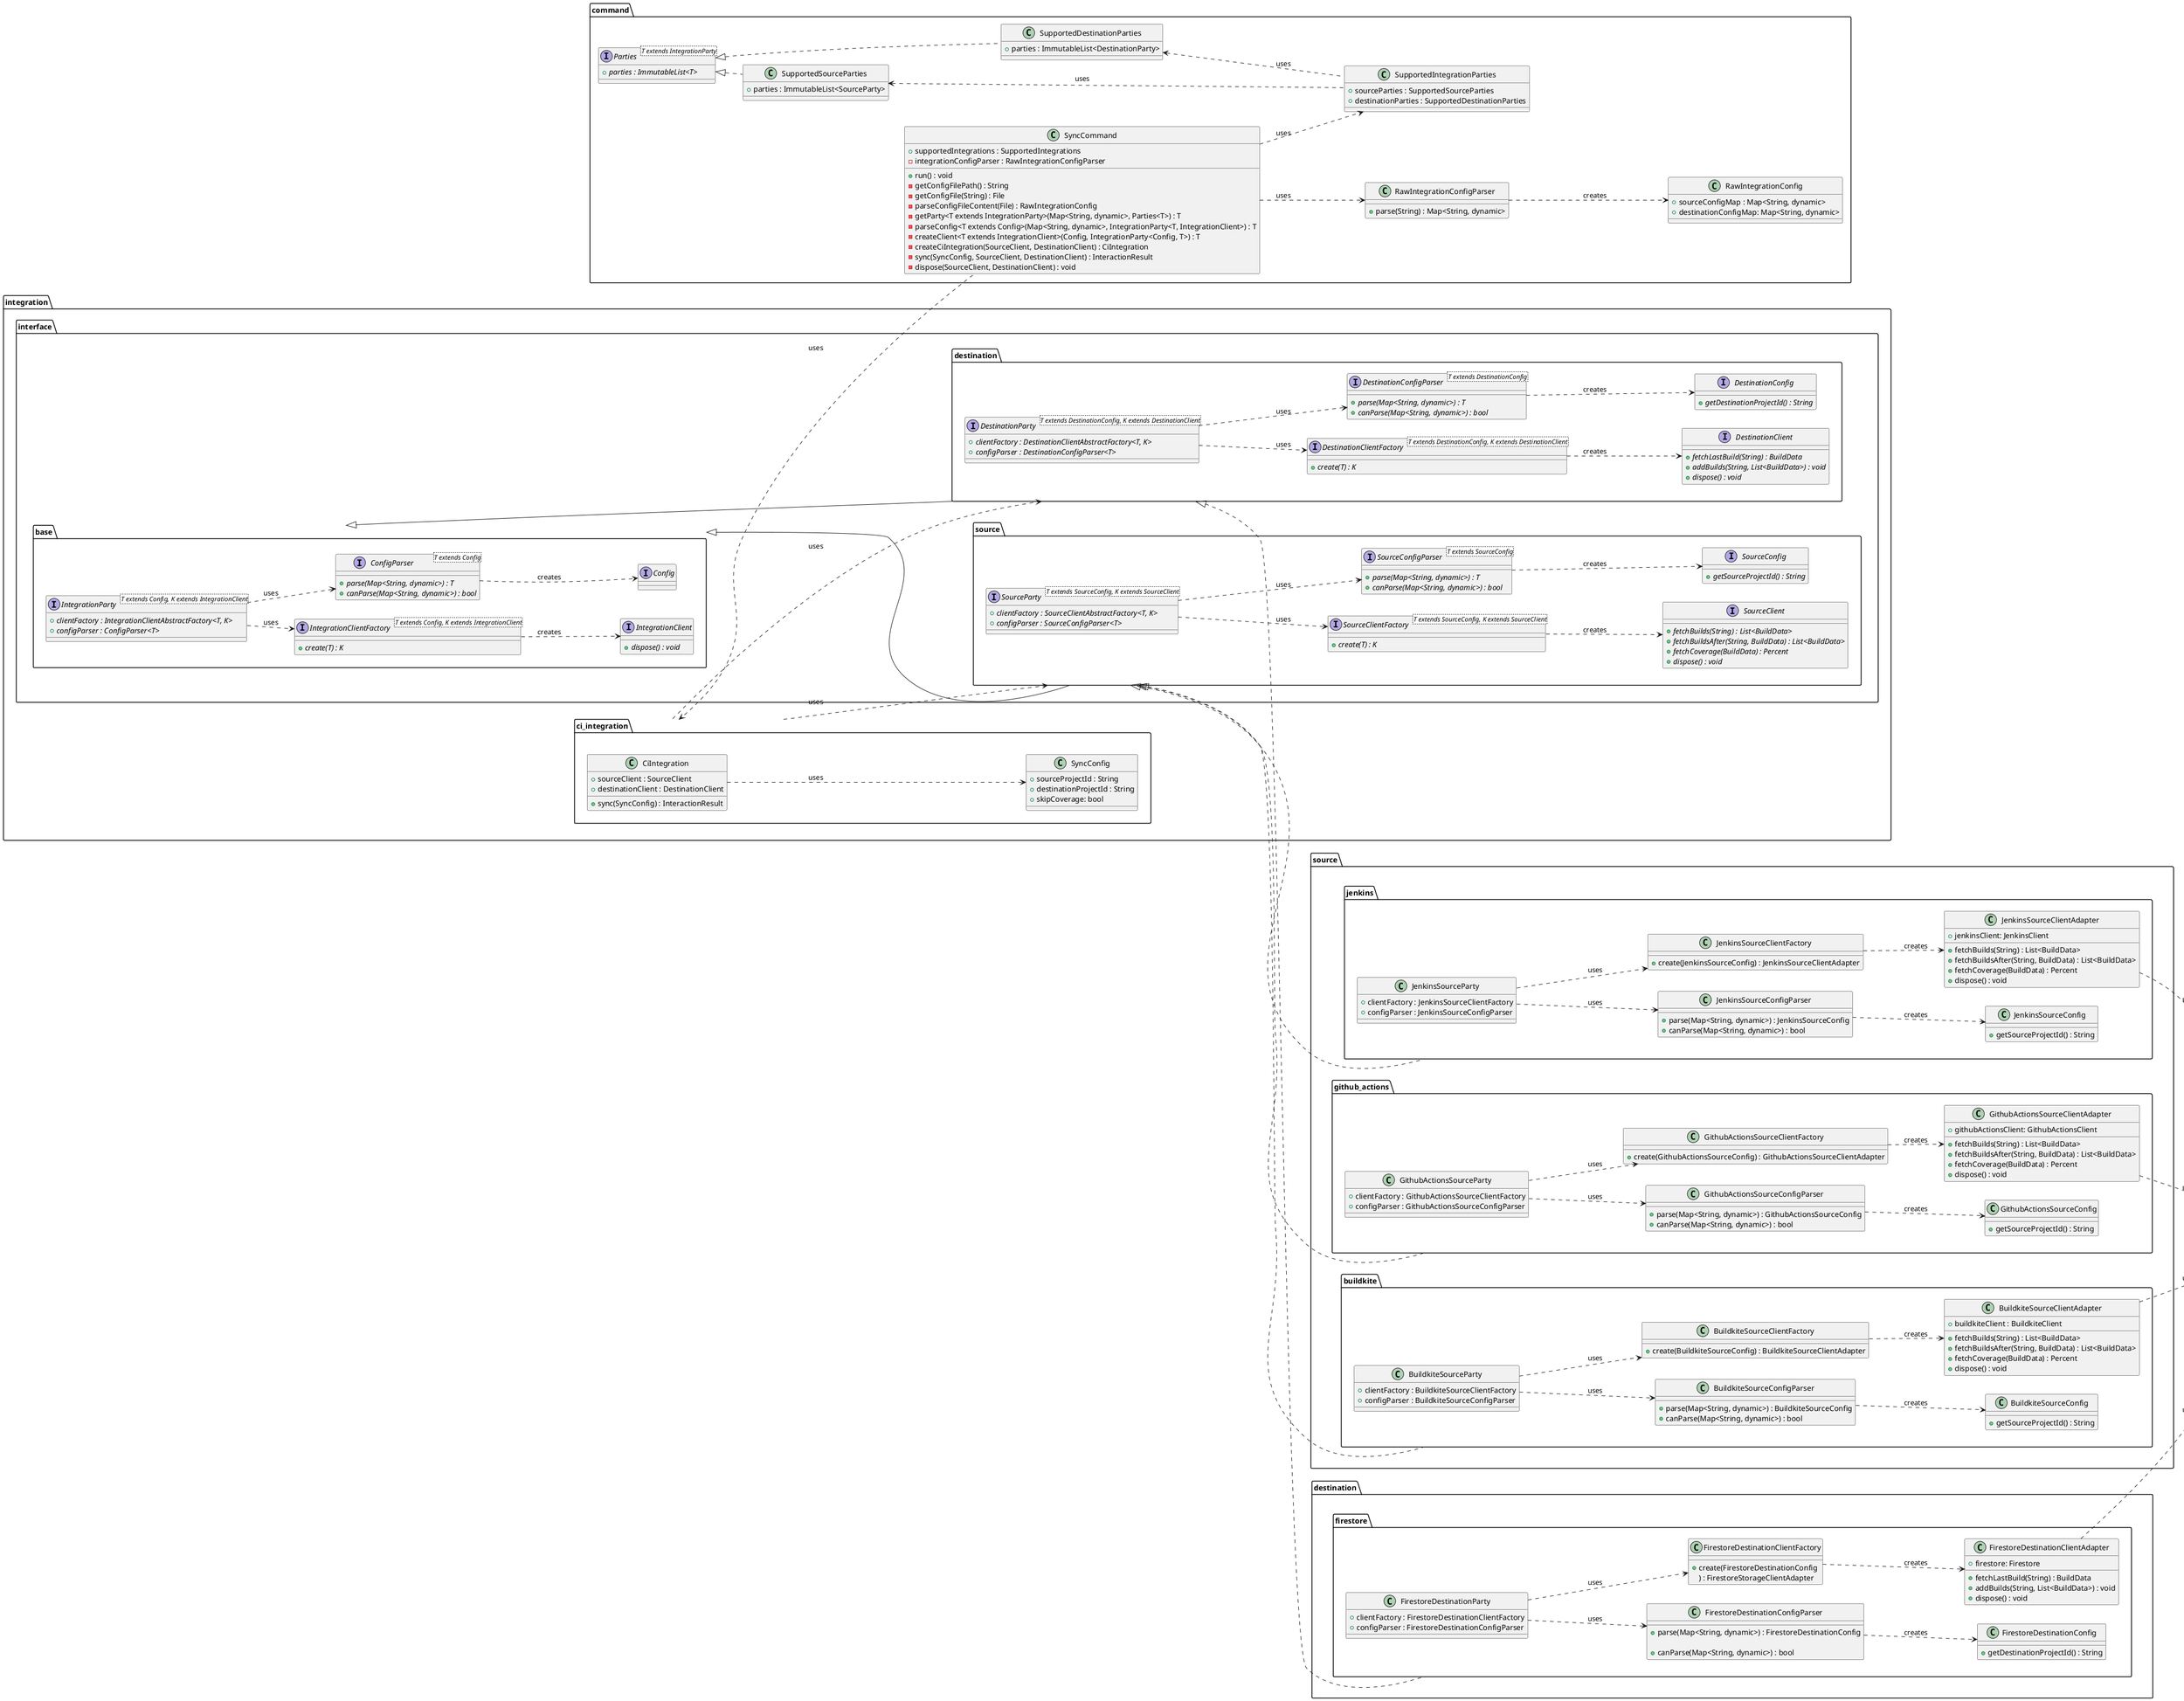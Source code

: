 @startuml ci_integration_class_diagram
left to right direction

package client {
  class JenkinsClient
  class GithubActionsClient
  class BuildkiteClient
  class Firestore
}

package integration.interface.source {
  interface SourceConfig {
    + {abstract} getSourceProjectId() : String
  }

  interface SourceClientFactory<T extends SourceConfig, K extends SourceClient> {
    + {abstract} create(T) : K
  }

  interface SourceParty<T extends SourceConfig, K extends SourceClient> {
    + {abstract} clientFactory : SourceClientAbstractFactory<T, K>
    + {abstract} configParser : SourceConfigParser<T>
  }

  interface SourceConfigParser<T extends SourceConfig> {
    + {abstract} parse(Map<String, dynamic>) : T
    + {abstract} canParse(Map<String, dynamic>) : bool
  }

  interface SourceClient {
    + {abstract} fetchBuilds(String) : List<BuildData>
    + {abstract} fetchBuildsAfter(String, BuildData) : List<BuildData>
    + {abstract} fetchCoverage(BuildData) : Percent
    + {abstract} dispose() : void
  }

  SourceClientFactory ..> SourceClient : creates
  SourceConfigParser ..> SourceConfig : creates
  SourceParty ..> SourceConfigParser : uses
  SourceParty ..> SourceClientFactory : uses
}

package integration.interface.destination {
  interface DestinationConfig {
    + {abstract} getDestinationProjectId() : String
  }

  interface DestinationClientFactory<T extends DestinationConfig, K extends DestinationClient> {
    + {abstract} create(T) : K
  }

  interface DestinationParty<T extends DestinationConfig, K extends DestinationClient> {
    + {abstract} clientFactory : DestinationClientAbstractFactory<T, K>
    + {abstract} configParser : DestinationConfigParser<T>
  }

  interface DestinationConfigParser<T extends DestinationConfig> {
    + {abstract} parse(Map<String, dynamic>) : T
    + {abstract} canParse(Map<String, dynamic>) : bool
  }

  interface DestinationClient {
    + {abstract} fetchLastBuild(String) : BuildData
    + {abstract} addBuilds(String, List<BuildData>) : void
    + {abstract} dispose() : void
  }

  DestinationClientFactory ..> DestinationClient : creates
  DestinationConfigParser ..> DestinationConfig : creates
  DestinationParty ..> DestinationConfigParser : uses
  DestinationParty ..> DestinationClientFactory : uses
}


together {
  package source.jenkins {
    class JenkinsSourceParty {
      + clientFactory : JenkinsSourceClientFactory
      + configParser : JenkinsSourceConfigParser
    }

    class JenkinsSourceConfig {
      + getSourceProjectId() : String
    }

    class JenkinsSourceConfigParser {
      + parse(Map<String, dynamic>) : JenkinsSourceConfig
      + canParse(Map<String, dynamic>) : bool
    }

    class JenkinsSourceClientAdapter {
      + jenkinsClient: JenkinsClient
      + fetchBuilds(String) : List<BuildData>
      + fetchBuildsAfter(String, BuildData) : List<BuildData>
      + fetchCoverage(BuildData) : Percent
      + dispose() : void
    }

    class JenkinsSourceClientFactory {
      + create(JenkinsSourceConfig) : JenkinsSourceClientAdapter
    }

    JenkinsSourceConfigParser ..> JenkinsSourceConfig : creates
    JenkinsSourceClientAdapter ..> JenkinsClient : uses
    JenkinsSourceClientFactory ..> JenkinsSourceClientAdapter : creates
    JenkinsSourceParty ..> JenkinsSourceConfigParser : uses
    JenkinsSourceParty ..> JenkinsSourceClientFactory : uses
  }

  package source.github_actions {
    class GithubActionsSourceParty {
      + clientFactory : GithubActionsSourceClientFactory
      + configParser : GithubActionsSourceConfigParser
    }

    class GithubActionsSourceConfig {
      + getSourceProjectId() : String
    }

    class GithubActionsSourceConfigParser {
      + parse(Map<String, dynamic>) : GithubActionsSourceConfig
      + canParse(Map<String, dynamic>) : bool
    }

    class GithubActionsSourceClientAdapter {
      + githubActionsClient: GithubActionsClient
      + fetchBuilds(String) : List<BuildData>
      + fetchBuildsAfter(String, BuildData) : List<BuildData>
      + fetchCoverage(BuildData) : Percent
      + dispose() : void
    }

    class GithubActionsSourceClientFactory {
      + create(GithubActionsSourceConfig) : GithubActionsSourceClientAdapter
    }

    GithubActionsSourceConfigParser ..> GithubActionsSourceConfig : creates
    GithubActionsSourceClientAdapter ..> GithubActionsClient : uses
    GithubActionsSourceClientFactory ..> GithubActionsSourceClientAdapter : creates
    GithubActionsSourceParty ..> GithubActionsSourceConfigParser : uses
    GithubActionsSourceParty ..> GithubActionsSourceClientFactory : uses
  }

  package source.buildkite {
    class BuildkiteSourceConfig {
      + getSourceProjectId() : String
    }

    class BuildkiteSourceConfigParser {
      + parse(Map<String, dynamic>) : BuildkiteSourceConfig
      + canParse(Map<String, dynamic>) : bool
    }

    class BuildkiteSourceClientAdapter {
      + buildkiteClient : BuildkiteClient
      + fetchBuilds(String) : List<BuildData>
      + fetchBuildsAfter(String, BuildData) : List<BuildData>
      + fetchCoverage(BuildData) : Percent
      + dispose() : void
    }

    class BuildkiteSourceClientFactory {
      + create(BuildkiteSourceConfig) : BuildkiteSourceClientAdapter
    }

    class BuildkiteSourceParty {
      + clientFactory : BuildkiteSourceClientFactory
      + configParser : BuildkiteSourceConfigParser
    }

    BuildkiteSourceConfigParser ..> BuildkiteSourceConfig : creates
    BuildkiteSourceClientAdapter ..> BuildkiteClient : uses
    BuildkiteSourceClientFactory ..> BuildkiteSourceClientAdapter : creates
    BuildkiteSourceParty ..> BuildkiteSourceConfigParser : uses
    BuildkiteSourceParty ..> BuildkiteSourceClientFactory : uses
  }

  package destination.firestore {
    class FirestoreDestinationParty {
      + clientFactory : FirestoreDestinationClientFactory
      + configParser : FirestoreDestinationConfigParser
    }

    class FirestoreDestinationConfig {
      + getDestinationProjectId() : String
    }

    class FirestoreDestinationConfigParser {
      + parse(Map<String, dynamic>) : FirestoreDestinationConfig

      + canParse(Map<String, dynamic>) : bool
    }

    class FirestoreDestinationClientAdapter {
      + firestore: Firestore
      + fetchLastBuild(String) : BuildData
      + addBuilds(String, List<BuildData>) : void
      + dispose() : void
    }

    class FirestoreDestinationClientFactory {
      + create(FirestoreDestinationConfig
      ) : FirestoreStorageClientAdapter
    }

    FirestoreDestinationConfigParser ..> FirestoreDestinationConfig : creates
    FirestoreDestinationClientAdapter ..> Firestore : uses
    FirestoreDestinationParty ..> FirestoreDestinationClientFactory : uses
    FirestoreDestinationClientFactory ..> FirestoreDestinationClientAdapter : creates
    FirestoreDestinationParty ..> FirestoreDestinationConfigParser : uses
  }
}

package integration.interface.base {
  interface Config

  interface IntegrationClientFactory<T extends Config, K extends IntegrationClient> {
    + {abstract} create(T) : K
  }

  interface IntegrationParty<T extends Config, K extends IntegrationClient> {
    + {abstract} clientFactory : IntegrationClientAbstractFactory<T, K>
    + {abstract} configParser : ConfigParser<T>
  }

  interface IntegrationClient {
    + {abstract} dispose() : void
  }

  interface ConfigParser<T extends Config> {
    + {abstract} parse(Map<String, dynamic>) : T
    + {abstract} canParse(Map<String, dynamic>) : bool
  }

  IntegrationClientFactory ..> IntegrationClient : creates
  ConfigParser ..> Config : creates
  IntegrationParty ..> ConfigParser : uses
  IntegrationParty ..> IntegrationClientFactory : uses
}

package command {
  interface Parties<T extends IntegrationParty> {
    + {abstract} parties : ImmutableList<T>
  }

  class SupportedSourceParties {
    + parties : ImmutableList<SourceParty>
  }

  class SupportedDestinationParties {
    + parties : ImmutableList<DestinationParty>
  }

  class SupportedIntegrationParties {
    + sourceParties : SupportedSourceParties
    + destinationParties : SupportedDestinationParties
  }

  class SyncCommand {
    + supportedIntegrations : SupportedIntegrations
    - integrationConfigParser : RawIntegrationConfigParser
    + run() : void
    - getConfigFilePath() : String
    - getConfigFile(String) : File
    - parseConfigFileContent(File) : RawIntegrationConfig
    - getParty<T extends IntegrationParty>(Map<String, dynamic>, Parties<T>) : T
    - parseConfig<T extends Config>(Map<String, dynamic>, IntegrationParty<T, IntegrationClient>) : T
    - createClient<T extends IntegrationClient>(Config, IntegrationParty<Config, T>) : T
    - createCiIntegration(SourceClient, DestinationClient) : CiIntegration
    - sync(SyncConfig, SourceClient, DestinationClient) : InteractionResult
    - dispose(SourceClient, DestinationClient) : void
  }

  class RawIntegrationConfig {
    + sourceConfigMap : Map<String, dynamic>
    + destinationConfigMap: Map<String, dynamic>
  }

  class RawIntegrationConfigParser {
    + parse(String) : Map<String, dynamic>
  }

  Parties <|. SupportedSourceParties
  Parties <|.. SupportedDestinationParties
  SupportedSourceParties <.. SupportedIntegrationParties : uses
  SupportedDestinationParties <.. SupportedIntegrationParties : uses

  SyncCommand ..> SupportedIntegrationParties : uses
  SyncCommand ..> RawIntegrationConfigParser : uses
  RawIntegrationConfigParser ..> RawIntegrationConfig : creates
}

package integration.ci_integration {
  class CiIntegration {
    + sourceClient : SourceClient
    + destinationClient : DestinationClient
    + sync(SyncConfig) : InteractionResult
  }

  class SyncConfig {
    + sourceProjectId : String
    + destinationProjectId : String
    + skipCoverage: bool
  }

  CiIntegration ..> SyncConfig : uses
}

integration.interface.base <|---- integration.interface.source
integration.interface.base <|---- integration.interface.destination
integration.interface.source <|.. source.jenkins
integration.interface.source <|.. source.github_actions
integration.interface.source <|.. source.buildkite
integration.interface.destination <|.. destination.firestore
integration.ci_integration ..> integration.interface.source : uses
integration.ci_integration ..> integration.interface.destination : uses
SyncCommand .up.> integration.ci_integration : uses

@enduml
